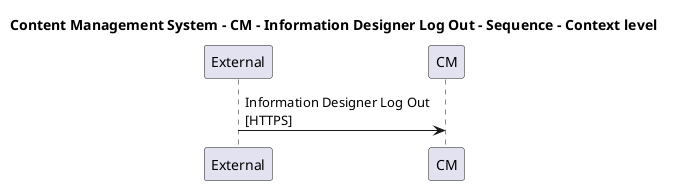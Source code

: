 @startuml

title Content Management System - CM - Information Designer Log Out - Sequence - Context level

participant "External" as C4InterFlow.SoftwareSystems.ExternalSystem
participant "CM" as ContentManagementSystem.SoftwareSystems.CM

C4InterFlow.SoftwareSystems.ExternalSystem -> ContentManagementSystem.SoftwareSystems.CM : Information Designer Log Out\n[HTTPS]


@enduml
